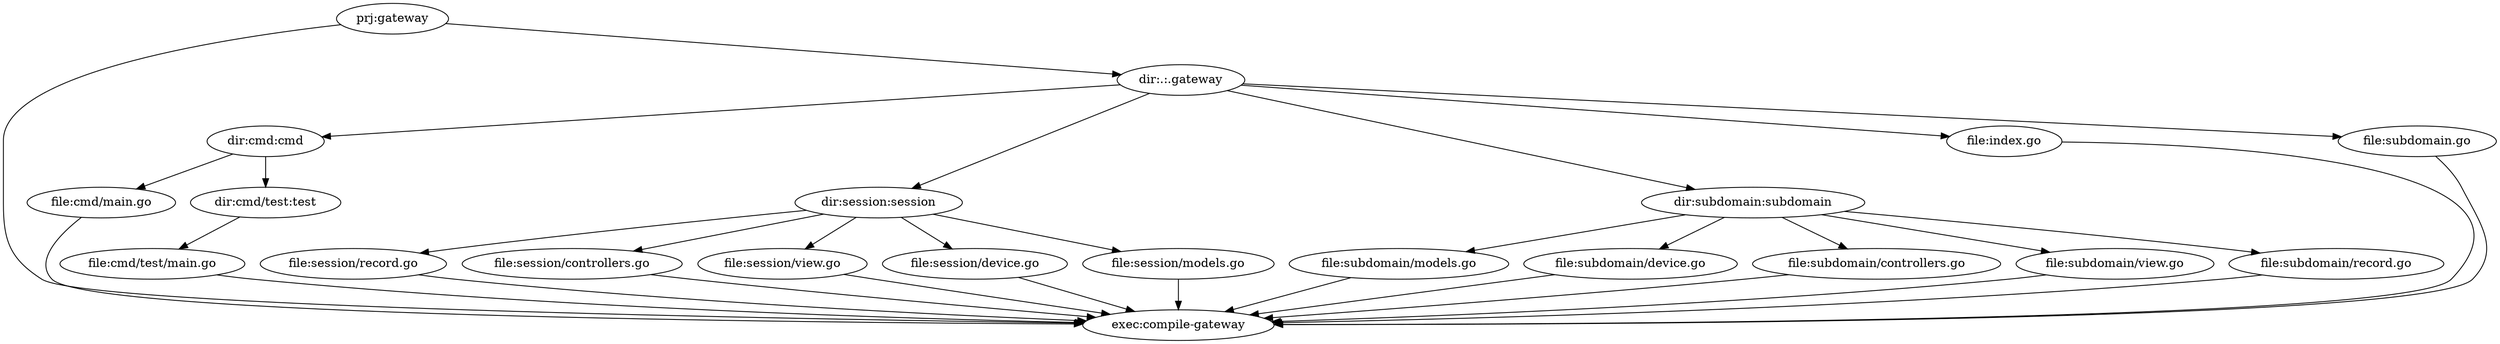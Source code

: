 digraph {
	"dir:cmd:cmd" -> "file:cmd/main.go";
	"dir:cmd:cmd" -> "dir:cmd/test:test";
	"file:session/record.go" -> "exec:compile-gateway";
	"file:session/controllers.go" -> "exec:compile-gateway";
	"file:subdomain/models.go" -> "exec:compile-gateway";
	"dir:session:session" -> "file:session/view.go";
	"dir:session:session" -> "file:session/record.go";
	"dir:session:session" -> "file:session/device.go";
	"dir:session:session" -> "file:session/controllers.go";
	"dir:session:session" -> "file:session/models.go";
	"file:session/device.go" -> "exec:compile-gateway";
	"dir:cmd/test:test" -> "file:cmd/test/main.go";
	"prj:gateway" -> "dir:.:.gateway";
	"prj:gateway" -> "exec:compile-gateway";
	"dir:subdomain:subdomain" -> "file:subdomain/device.go";
	"dir:subdomain:subdomain" -> "file:subdomain/controllers.go";
	"dir:subdomain:subdomain" -> "file:subdomain/models.go";
	"dir:subdomain:subdomain" -> "file:subdomain/view.go";
	"dir:subdomain:subdomain" -> "file:subdomain/record.go";
	"file:subdomain/device.go" -> "exec:compile-gateway";
	"file:session/view.go" -> "exec:compile-gateway";
	"dir:.:.gateway" -> "file:index.go";
	"dir:.:.gateway" -> "file:subdomain.go";
	"dir:.:.gateway" -> "dir:subdomain:subdomain";
	"dir:.:.gateway" -> "dir:session:session";
	"dir:.:.gateway" -> "dir:cmd:cmd";
	"file:subdomain.go" -> "exec:compile-gateway";
	"file:subdomain/view.go" -> "exec:compile-gateway";
	"file:subdomain/record.go" -> "exec:compile-gateway";
	"file:session/models.go" -> "exec:compile-gateway";
	"file:cmd/main.go" -> "exec:compile-gateway";
	"file:cmd/test/main.go" -> "exec:compile-gateway";
	"file:index.go" -> "exec:compile-gateway";
	"file:subdomain/controllers.go" -> "exec:compile-gateway";
}